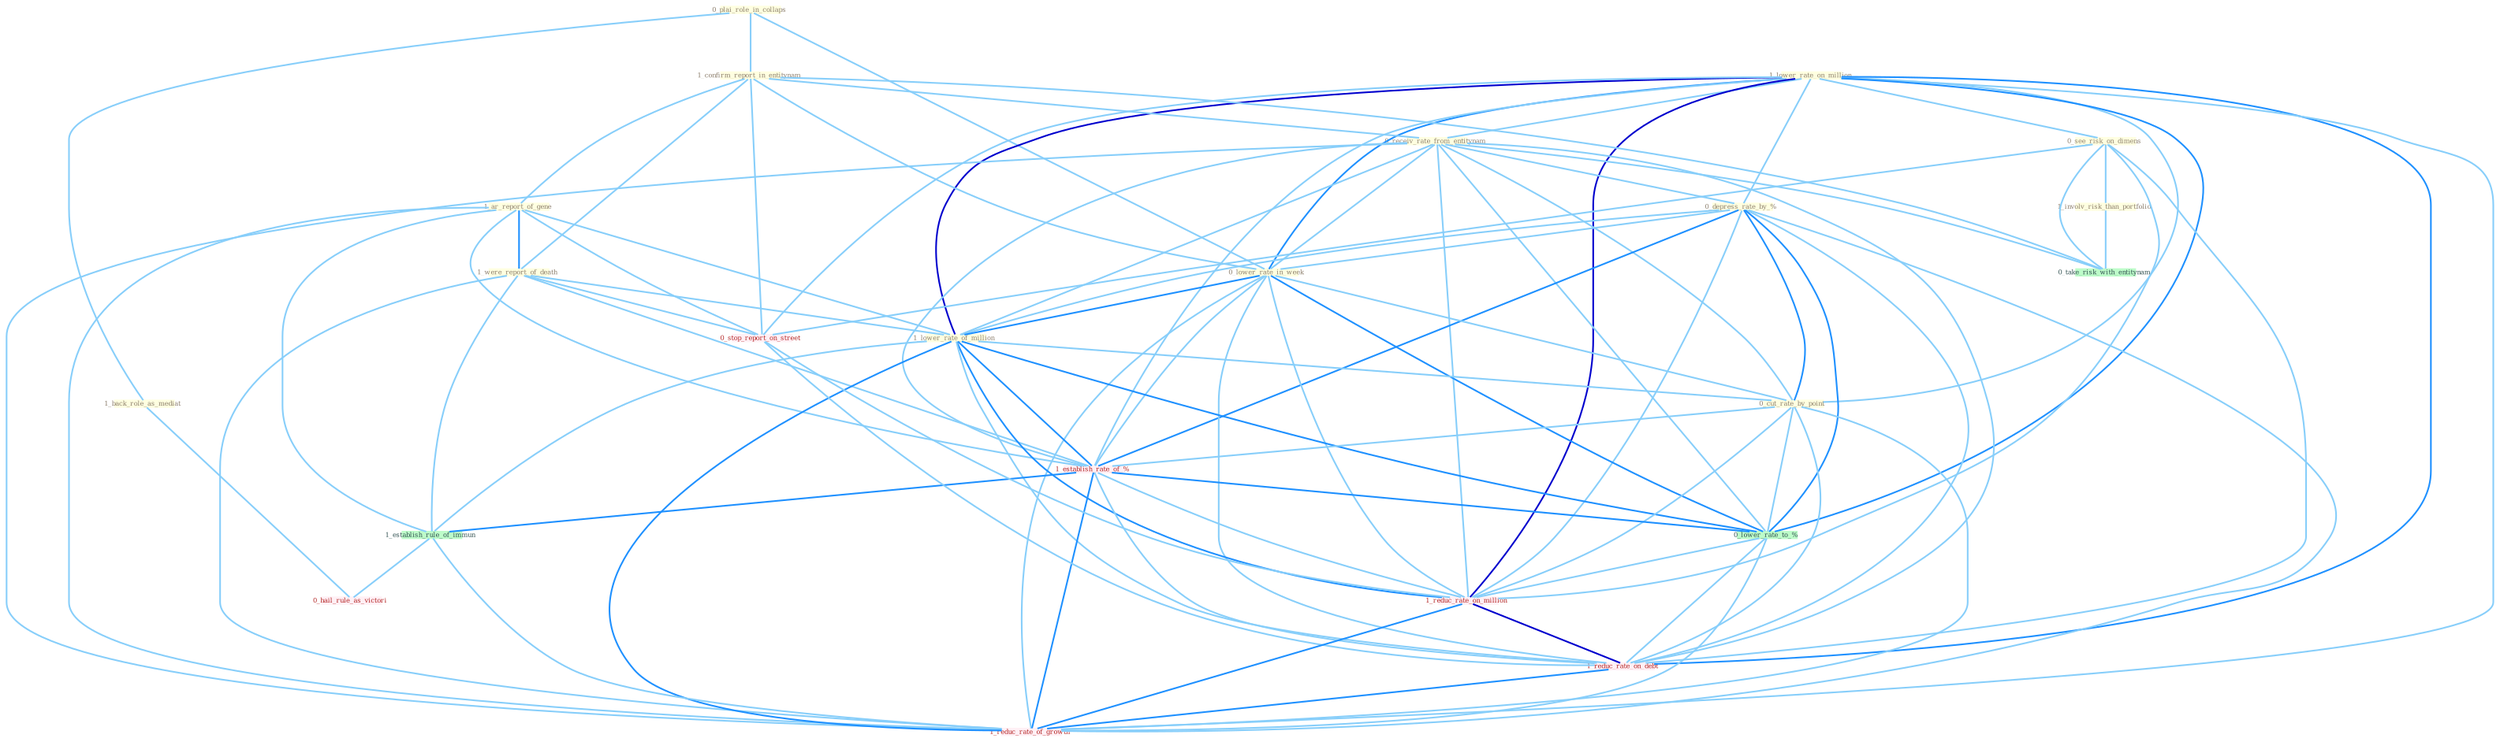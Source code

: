 Graph G{ 
    node
    [shape=polygon,style=filled,width=.5,height=.06,color="#BDFCC9",fixedsize=true,fontsize=4,
    fontcolor="#2f4f4f"];
    {node
    [color="#ffffe0", fontcolor="#8b7d6b"] "0_plai_role_in_collaps " "1_lower_rate_on_million " "1_confirm_report_in_entitynam " "1_ar_report_of_gene " "0_see_risk_on_dimens " "1_back_role_as_mediat " "0_receiv_rate_from_entitynam " "0_depress_rate_by_% " "0_lower_rate_in_week " "1_were_report_of_death " "1_lower_rate_of_million " "1_involv_risk_than_portfolio " "0_cut_rate_by_point "}
{node [color="#fff0f5", fontcolor="#b22222"] "1_establish_rate_of_% " "0_stop_report_on_street " "0_hail_rule_as_victori " "1_reduc_rate_on_million " "1_reduc_rate_on_debt " "1_reduc_rate_of_growth "}
edge [color="#B0E2FF"];

	"0_plai_role_in_collaps " -- "1_confirm_report_in_entitynam " [w="1", color="#87cefa" ];
	"0_plai_role_in_collaps " -- "1_back_role_as_mediat " [w="1", color="#87cefa" ];
	"0_plai_role_in_collaps " -- "0_lower_rate_in_week " [w="1", color="#87cefa" ];
	"1_lower_rate_on_million " -- "0_see_risk_on_dimens " [w="1", color="#87cefa" ];
	"1_lower_rate_on_million " -- "0_receiv_rate_from_entitynam " [w="1", color="#87cefa" ];
	"1_lower_rate_on_million " -- "0_depress_rate_by_% " [w="1", color="#87cefa" ];
	"1_lower_rate_on_million " -- "0_lower_rate_in_week " [w="2", color="#1e90ff" , len=0.8];
	"1_lower_rate_on_million " -- "1_lower_rate_of_million " [w="3", color="#0000cd" , len=0.6];
	"1_lower_rate_on_million " -- "0_cut_rate_by_point " [w="1", color="#87cefa" ];
	"1_lower_rate_on_million " -- "1_establish_rate_of_% " [w="1", color="#87cefa" ];
	"1_lower_rate_on_million " -- "0_lower_rate_to_% " [w="2", color="#1e90ff" , len=0.8];
	"1_lower_rate_on_million " -- "0_stop_report_on_street " [w="1", color="#87cefa" ];
	"1_lower_rate_on_million " -- "1_reduc_rate_on_million " [w="3", color="#0000cd" , len=0.6];
	"1_lower_rate_on_million " -- "1_reduc_rate_on_debt " [w="2", color="#1e90ff" , len=0.8];
	"1_lower_rate_on_million " -- "1_reduc_rate_of_growth " [w="1", color="#87cefa" ];
	"1_confirm_report_in_entitynam " -- "1_ar_report_of_gene " [w="1", color="#87cefa" ];
	"1_confirm_report_in_entitynam " -- "0_receiv_rate_from_entitynam " [w="1", color="#87cefa" ];
	"1_confirm_report_in_entitynam " -- "0_lower_rate_in_week " [w="1", color="#87cefa" ];
	"1_confirm_report_in_entitynam " -- "1_were_report_of_death " [w="1", color="#87cefa" ];
	"1_confirm_report_in_entitynam " -- "0_stop_report_on_street " [w="1", color="#87cefa" ];
	"1_confirm_report_in_entitynam " -- "0_take_risk_with_entitynam " [w="1", color="#87cefa" ];
	"1_ar_report_of_gene " -- "1_were_report_of_death " [w="2", color="#1e90ff" , len=0.8];
	"1_ar_report_of_gene " -- "1_lower_rate_of_million " [w="1", color="#87cefa" ];
	"1_ar_report_of_gene " -- "1_establish_rate_of_% " [w="1", color="#87cefa" ];
	"1_ar_report_of_gene " -- "1_establish_rule_of_immun " [w="1", color="#87cefa" ];
	"1_ar_report_of_gene " -- "0_stop_report_on_street " [w="1", color="#87cefa" ];
	"1_ar_report_of_gene " -- "1_reduc_rate_of_growth " [w="1", color="#87cefa" ];
	"0_see_risk_on_dimens " -- "1_involv_risk_than_portfolio " [w="1", color="#87cefa" ];
	"0_see_risk_on_dimens " -- "0_stop_report_on_street " [w="1", color="#87cefa" ];
	"0_see_risk_on_dimens " -- "1_reduc_rate_on_million " [w="1", color="#87cefa" ];
	"0_see_risk_on_dimens " -- "0_take_risk_with_entitynam " [w="1", color="#87cefa" ];
	"0_see_risk_on_dimens " -- "1_reduc_rate_on_debt " [w="1", color="#87cefa" ];
	"1_back_role_as_mediat " -- "0_hail_rule_as_victori " [w="1", color="#87cefa" ];
	"0_receiv_rate_from_entitynam " -- "0_depress_rate_by_% " [w="1", color="#87cefa" ];
	"0_receiv_rate_from_entitynam " -- "0_lower_rate_in_week " [w="1", color="#87cefa" ];
	"0_receiv_rate_from_entitynam " -- "1_lower_rate_of_million " [w="1", color="#87cefa" ];
	"0_receiv_rate_from_entitynam " -- "0_cut_rate_by_point " [w="1", color="#87cefa" ];
	"0_receiv_rate_from_entitynam " -- "1_establish_rate_of_% " [w="1", color="#87cefa" ];
	"0_receiv_rate_from_entitynam " -- "0_lower_rate_to_% " [w="1", color="#87cefa" ];
	"0_receiv_rate_from_entitynam " -- "1_reduc_rate_on_million " [w="1", color="#87cefa" ];
	"0_receiv_rate_from_entitynam " -- "0_take_risk_with_entitynam " [w="1", color="#87cefa" ];
	"0_receiv_rate_from_entitynam " -- "1_reduc_rate_on_debt " [w="1", color="#87cefa" ];
	"0_receiv_rate_from_entitynam " -- "1_reduc_rate_of_growth " [w="1", color="#87cefa" ];
	"0_depress_rate_by_% " -- "0_lower_rate_in_week " [w="1", color="#87cefa" ];
	"0_depress_rate_by_% " -- "1_lower_rate_of_million " [w="1", color="#87cefa" ];
	"0_depress_rate_by_% " -- "0_cut_rate_by_point " [w="2", color="#1e90ff" , len=0.8];
	"0_depress_rate_by_% " -- "1_establish_rate_of_% " [w="2", color="#1e90ff" , len=0.8];
	"0_depress_rate_by_% " -- "0_lower_rate_to_% " [w="2", color="#1e90ff" , len=0.8];
	"0_depress_rate_by_% " -- "1_reduc_rate_on_million " [w="1", color="#87cefa" ];
	"0_depress_rate_by_% " -- "1_reduc_rate_on_debt " [w="1", color="#87cefa" ];
	"0_depress_rate_by_% " -- "1_reduc_rate_of_growth " [w="1", color="#87cefa" ];
	"0_lower_rate_in_week " -- "1_lower_rate_of_million " [w="2", color="#1e90ff" , len=0.8];
	"0_lower_rate_in_week " -- "0_cut_rate_by_point " [w="1", color="#87cefa" ];
	"0_lower_rate_in_week " -- "1_establish_rate_of_% " [w="1", color="#87cefa" ];
	"0_lower_rate_in_week " -- "0_lower_rate_to_% " [w="2", color="#1e90ff" , len=0.8];
	"0_lower_rate_in_week " -- "1_reduc_rate_on_million " [w="1", color="#87cefa" ];
	"0_lower_rate_in_week " -- "1_reduc_rate_on_debt " [w="1", color="#87cefa" ];
	"0_lower_rate_in_week " -- "1_reduc_rate_of_growth " [w="1", color="#87cefa" ];
	"1_were_report_of_death " -- "1_lower_rate_of_million " [w="1", color="#87cefa" ];
	"1_were_report_of_death " -- "1_establish_rate_of_% " [w="1", color="#87cefa" ];
	"1_were_report_of_death " -- "1_establish_rule_of_immun " [w="1", color="#87cefa" ];
	"1_were_report_of_death " -- "0_stop_report_on_street " [w="1", color="#87cefa" ];
	"1_were_report_of_death " -- "1_reduc_rate_of_growth " [w="1", color="#87cefa" ];
	"1_lower_rate_of_million " -- "0_cut_rate_by_point " [w="1", color="#87cefa" ];
	"1_lower_rate_of_million " -- "1_establish_rate_of_% " [w="2", color="#1e90ff" , len=0.8];
	"1_lower_rate_of_million " -- "0_lower_rate_to_% " [w="2", color="#1e90ff" , len=0.8];
	"1_lower_rate_of_million " -- "1_establish_rule_of_immun " [w="1", color="#87cefa" ];
	"1_lower_rate_of_million " -- "1_reduc_rate_on_million " [w="2", color="#1e90ff" , len=0.8];
	"1_lower_rate_of_million " -- "1_reduc_rate_on_debt " [w="1", color="#87cefa" ];
	"1_lower_rate_of_million " -- "1_reduc_rate_of_growth " [w="2", color="#1e90ff" , len=0.8];
	"1_involv_risk_than_portfolio " -- "0_take_risk_with_entitynam " [w="1", color="#87cefa" ];
	"0_cut_rate_by_point " -- "1_establish_rate_of_% " [w="1", color="#87cefa" ];
	"0_cut_rate_by_point " -- "0_lower_rate_to_% " [w="1", color="#87cefa" ];
	"0_cut_rate_by_point " -- "1_reduc_rate_on_million " [w="1", color="#87cefa" ];
	"0_cut_rate_by_point " -- "1_reduc_rate_on_debt " [w="1", color="#87cefa" ];
	"0_cut_rate_by_point " -- "1_reduc_rate_of_growth " [w="1", color="#87cefa" ];
	"1_establish_rate_of_% " -- "0_lower_rate_to_% " [w="2", color="#1e90ff" , len=0.8];
	"1_establish_rate_of_% " -- "1_establish_rule_of_immun " [w="2", color="#1e90ff" , len=0.8];
	"1_establish_rate_of_% " -- "1_reduc_rate_on_million " [w="1", color="#87cefa" ];
	"1_establish_rate_of_% " -- "1_reduc_rate_on_debt " [w="1", color="#87cefa" ];
	"1_establish_rate_of_% " -- "1_reduc_rate_of_growth " [w="2", color="#1e90ff" , len=0.8];
	"0_lower_rate_to_% " -- "1_reduc_rate_on_million " [w="1", color="#87cefa" ];
	"0_lower_rate_to_% " -- "1_reduc_rate_on_debt " [w="1", color="#87cefa" ];
	"0_lower_rate_to_% " -- "1_reduc_rate_of_growth " [w="1", color="#87cefa" ];
	"1_establish_rule_of_immun " -- "0_hail_rule_as_victori " [w="1", color="#87cefa" ];
	"1_establish_rule_of_immun " -- "1_reduc_rate_of_growth " [w="1", color="#87cefa" ];
	"0_stop_report_on_street " -- "1_reduc_rate_on_million " [w="1", color="#87cefa" ];
	"0_stop_report_on_street " -- "1_reduc_rate_on_debt " [w="1", color="#87cefa" ];
	"1_reduc_rate_on_million " -- "1_reduc_rate_on_debt " [w="3", color="#0000cd" , len=0.6];
	"1_reduc_rate_on_million " -- "1_reduc_rate_of_growth " [w="2", color="#1e90ff" , len=0.8];
	"1_reduc_rate_on_debt " -- "1_reduc_rate_of_growth " [w="2", color="#1e90ff" , len=0.8];
}